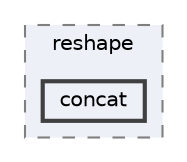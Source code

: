 digraph "/home/jam/Research/IRES-2025/dev/src/llm-scripts/testing/hypothesis-testing/hyp-env/lib/python3.12/site-packages/pandas/tests/reshape/concat"
{
 // LATEX_PDF_SIZE
  bgcolor="transparent";
  edge [fontname=Helvetica,fontsize=10,labelfontname=Helvetica,labelfontsize=10];
  node [fontname=Helvetica,fontsize=10,shape=box,height=0.2,width=0.4];
  compound=true
  subgraph clusterdir_270db18e1f96b8ccd64c29bc1ffe11de {
    graph [ bgcolor="#edf0f7", pencolor="grey50", label="reshape", fontname=Helvetica,fontsize=10 style="filled,dashed", URL="dir_270db18e1f96b8ccd64c29bc1ffe11de.html",tooltip=""]
  dir_2a7db9f92945679e19cad79c0f79e652 [label="concat", fillcolor="#edf0f7", color="grey25", style="filled,bold", URL="dir_2a7db9f92945679e19cad79c0f79e652.html",tooltip=""];
  }
}
